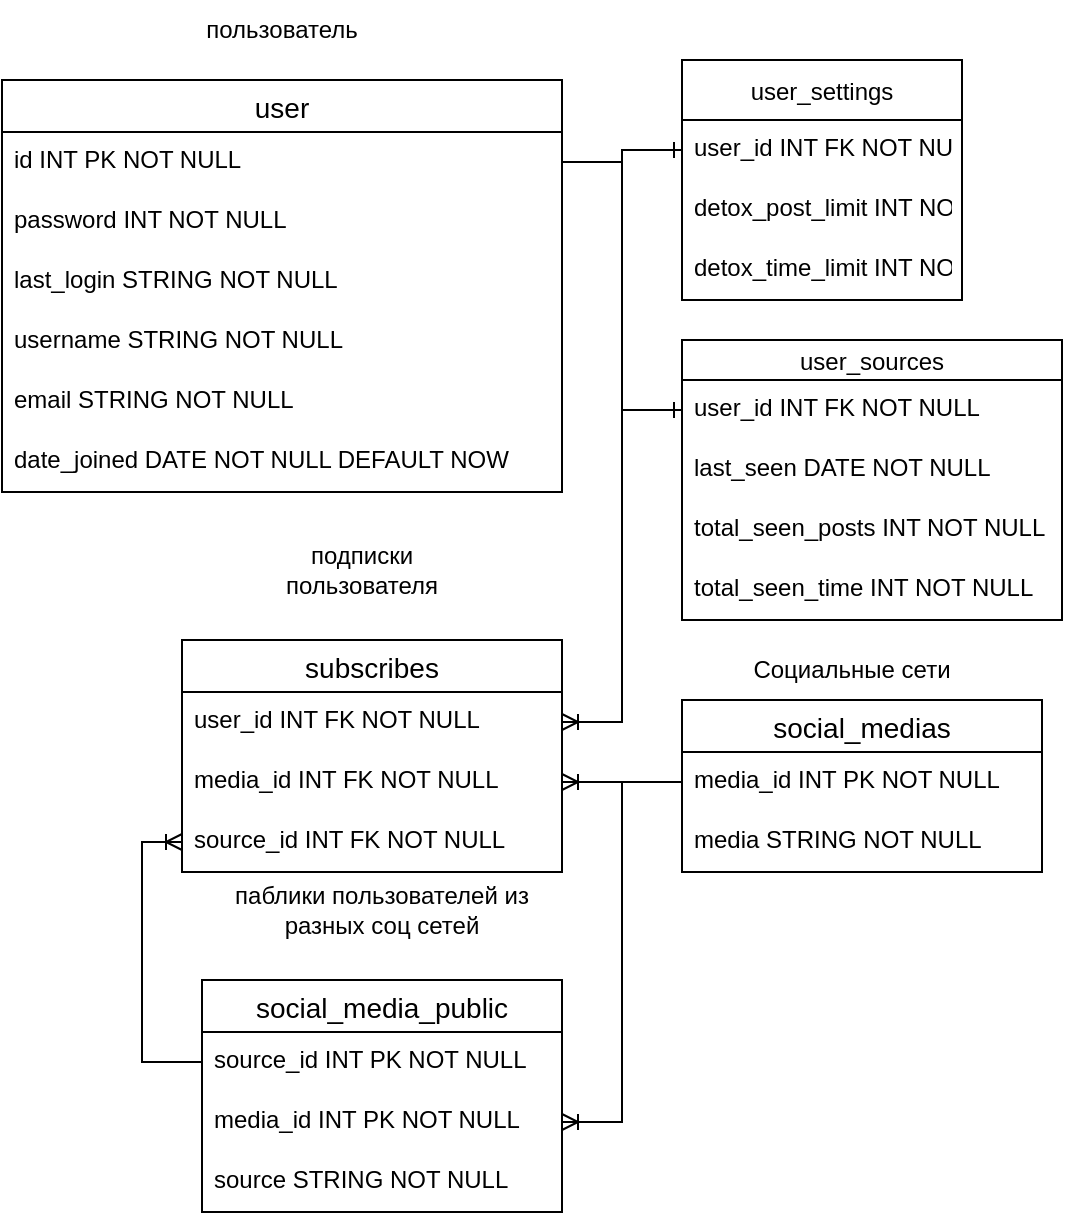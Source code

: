 <mxfile version="15.5.9" type="github">
  <diagram id="w2DOc8TkwTo6bbiOLydq" name="Page-1">
    <mxGraphModel dx="1422" dy="794" grid="1" gridSize="10" guides="1" tooltips="1" connect="1" arrows="1" fold="1" page="1" pageScale="1" pageWidth="850" pageHeight="1100" math="0" shadow="0">
      <root>
        <mxCell id="0" />
        <mxCell id="1" parent="0" />
        <mxCell id="zxJIgjx6jLFjyK5BpzP_-1" value="user" style="swimlane;fontStyle=0;childLayout=stackLayout;horizontal=1;startSize=26;horizontalStack=0;resizeParent=1;resizeParentMax=0;resizeLast=0;collapsible=1;marginBottom=0;align=center;fontSize=14;" parent="1" vertex="1">
          <mxGeometry x="40" y="280" width="280" height="206" as="geometry" />
        </mxCell>
        <mxCell id="zxJIgjx6jLFjyK5BpzP_-2" value="id INT PK NOT NULL" style="text;strokeColor=none;fillColor=none;spacingLeft=4;spacingRight=4;overflow=hidden;rotatable=0;points=[[0,0.5],[1,0.5]];portConstraint=eastwest;fontSize=12;" parent="zxJIgjx6jLFjyK5BpzP_-1" vertex="1">
          <mxGeometry y="26" width="280" height="30" as="geometry" />
        </mxCell>
        <mxCell id="X-FygFUgVCbqnL1oWyxE-11" value="password INT NOT NULL" style="text;strokeColor=none;fillColor=none;spacingLeft=4;spacingRight=4;overflow=hidden;rotatable=0;points=[[0,0.5],[1,0.5]];portConstraint=eastwest;fontSize=12;" parent="zxJIgjx6jLFjyK5BpzP_-1" vertex="1">
          <mxGeometry y="56" width="280" height="30" as="geometry" />
        </mxCell>
        <mxCell id="X-FygFUgVCbqnL1oWyxE-10" value="last_login STRING NOT NULL&#xa;" style="text;strokeColor=none;fillColor=none;spacingLeft=4;spacingRight=4;overflow=hidden;rotatable=0;points=[[0,0.5],[1,0.5]];portConstraint=eastwest;fontSize=12;" parent="zxJIgjx6jLFjyK5BpzP_-1" vertex="1">
          <mxGeometry y="86" width="280" height="30" as="geometry" />
        </mxCell>
        <mxCell id="zxJIgjx6jLFjyK5BpzP_-3" value="username STRING NOT NULL" style="text;strokeColor=none;fillColor=none;spacingLeft=4;spacingRight=4;overflow=hidden;rotatable=0;points=[[0,0.5],[1,0.5]];portConstraint=eastwest;fontSize=12;" parent="zxJIgjx6jLFjyK5BpzP_-1" vertex="1">
          <mxGeometry y="116" width="280" height="30" as="geometry" />
        </mxCell>
        <mxCell id="zxJIgjx6jLFjyK5BpzP_-4" value="email STRING NOT NULL" style="text;strokeColor=none;fillColor=none;spacingLeft=4;spacingRight=4;overflow=hidden;rotatable=0;points=[[0,0.5],[1,0.5]];portConstraint=eastwest;fontSize=12;" parent="zxJIgjx6jLFjyK5BpzP_-1" vertex="1">
          <mxGeometry y="146" width="280" height="30" as="geometry" />
        </mxCell>
        <mxCell id="zxJIgjx6jLFjyK5BpzP_-27" value="date_joined DATE NOT NULL DEFAULT NOW" style="text;strokeColor=none;fillColor=none;spacingLeft=4;spacingRight=4;overflow=hidden;rotatable=0;points=[[0,0.5],[1,0.5]];portConstraint=eastwest;fontSize=12;" parent="zxJIgjx6jLFjyK5BpzP_-1" vertex="1">
          <mxGeometry y="176" width="280" height="30" as="geometry" />
        </mxCell>
        <mxCell id="zxJIgjx6jLFjyK5BpzP_-6" value="subscribes" style="swimlane;fontStyle=0;childLayout=stackLayout;horizontal=1;startSize=26;horizontalStack=0;resizeParent=1;resizeParentMax=0;resizeLast=0;collapsible=1;marginBottom=0;align=center;fontSize=14;" parent="1" vertex="1">
          <mxGeometry x="130" y="560" width="190" height="116" as="geometry" />
        </mxCell>
        <mxCell id="zxJIgjx6jLFjyK5BpzP_-7" value="user_id INT FK NOT NULL" style="text;strokeColor=none;fillColor=none;spacingLeft=4;spacingRight=4;overflow=hidden;rotatable=0;points=[[0,0.5],[1,0.5]];portConstraint=eastwest;fontSize=12;" parent="zxJIgjx6jLFjyK5BpzP_-6" vertex="1">
          <mxGeometry y="26" width="190" height="30" as="geometry" />
        </mxCell>
        <mxCell id="1duIJRZl1IE64JTtZPyA-5" value="media_id INT FK NOT NULL" style="text;strokeColor=none;fillColor=none;spacingLeft=4;spacingRight=4;overflow=hidden;rotatable=0;points=[[0,0.5],[1,0.5]];portConstraint=eastwest;fontSize=12;" parent="zxJIgjx6jLFjyK5BpzP_-6" vertex="1">
          <mxGeometry y="56" width="190" height="30" as="geometry" />
        </mxCell>
        <mxCell id="zxJIgjx6jLFjyK5BpzP_-8" value="source_id INT FK NOT NULL" style="text;strokeColor=none;fillColor=none;spacingLeft=4;spacingRight=4;overflow=hidden;rotatable=0;points=[[0,0.5],[1,0.5]];portConstraint=eastwest;fontSize=12;" parent="zxJIgjx6jLFjyK5BpzP_-6" vertex="1">
          <mxGeometry y="86" width="190" height="30" as="geometry" />
        </mxCell>
        <mxCell id="zxJIgjx6jLFjyK5BpzP_-12" value="" style="edgeStyle=entityRelationEdgeStyle;fontSize=12;html=1;endArrow=ERoneToMany;rounded=0;exitX=1;exitY=0.5;exitDx=0;exitDy=0;" parent="1" source="zxJIgjx6jLFjyK5BpzP_-2" target="zxJIgjx6jLFjyK5BpzP_-7" edge="1">
          <mxGeometry width="100" height="100" relative="1" as="geometry">
            <mxPoint x="370" y="330" as="sourcePoint" />
            <mxPoint x="380" y="590" as="targetPoint" />
          </mxGeometry>
        </mxCell>
        <mxCell id="1duIJRZl1IE64JTtZPyA-1" value="social_medias" style="swimlane;fontStyle=0;childLayout=stackLayout;horizontal=1;startSize=26;horizontalStack=0;resizeParent=1;resizeParentMax=0;resizeLast=0;collapsible=1;marginBottom=0;align=center;fontSize=14;" parent="1" vertex="1">
          <mxGeometry x="380" y="590" width="180" height="86" as="geometry" />
        </mxCell>
        <mxCell id="1duIJRZl1IE64JTtZPyA-2" value="media_id INT PK NOT NULL" style="text;strokeColor=none;fillColor=none;spacingLeft=4;spacingRight=4;overflow=hidden;rotatable=0;points=[[0,0.5],[1,0.5]];portConstraint=eastwest;fontSize=12;" parent="1duIJRZl1IE64JTtZPyA-1" vertex="1">
          <mxGeometry y="26" width="180" height="30" as="geometry" />
        </mxCell>
        <mxCell id="1duIJRZl1IE64JTtZPyA-3" value="media STRING NOT NULL" style="text;strokeColor=none;fillColor=none;spacingLeft=4;spacingRight=4;overflow=hidden;rotatable=0;points=[[0,0.5],[1,0.5]];portConstraint=eastwest;fontSize=12;" parent="1duIJRZl1IE64JTtZPyA-1" vertex="1">
          <mxGeometry y="56" width="180" height="30" as="geometry" />
        </mxCell>
        <mxCell id="1duIJRZl1IE64JTtZPyA-7" value="social_media_public" style="swimlane;fontStyle=0;childLayout=stackLayout;horizontal=1;startSize=26;horizontalStack=0;resizeParent=1;resizeParentMax=0;resizeLast=0;collapsible=1;marginBottom=0;align=center;fontSize=14;" parent="1" vertex="1">
          <mxGeometry x="140" y="730" width="180" height="116" as="geometry" />
        </mxCell>
        <mxCell id="1duIJRZl1IE64JTtZPyA-8" value="source_id INT PK NOT NULL" style="text;strokeColor=none;fillColor=none;spacingLeft=4;spacingRight=4;overflow=hidden;rotatable=0;points=[[0,0.5],[1,0.5]];portConstraint=eastwest;fontSize=12;" parent="1duIJRZl1IE64JTtZPyA-7" vertex="1">
          <mxGeometry y="26" width="180" height="30" as="geometry" />
        </mxCell>
        <mxCell id="X-FygFUgVCbqnL1oWyxE-30" value="media_id INT PK NOT NULL" style="text;strokeColor=none;fillColor=none;spacingLeft=4;spacingRight=4;overflow=hidden;rotatable=0;points=[[0,0.5],[1,0.5]];portConstraint=eastwest;fontSize=12;" parent="1duIJRZl1IE64JTtZPyA-7" vertex="1">
          <mxGeometry y="56" width="180" height="30" as="geometry" />
        </mxCell>
        <mxCell id="1duIJRZl1IE64JTtZPyA-9" value="source STRING NOT NULL" style="text;strokeColor=none;fillColor=none;spacingLeft=4;spacingRight=4;overflow=hidden;rotatable=0;points=[[0,0.5],[1,0.5]];portConstraint=eastwest;fontSize=12;" parent="1duIJRZl1IE64JTtZPyA-7" vertex="1">
          <mxGeometry y="86" width="180" height="30" as="geometry" />
        </mxCell>
        <mxCell id="1duIJRZl1IE64JTtZPyA-15" value="Социальные сети" style="text;html=1;strokeColor=none;fillColor=none;align=center;verticalAlign=middle;whiteSpace=wrap;rounded=0;" parent="1" vertex="1">
          <mxGeometry x="400" y="550" width="130" height="50" as="geometry" />
        </mxCell>
        <mxCell id="1duIJRZl1IE64JTtZPyA-16" value="паблики пользователей из разных соц сетей" style="text;html=1;strokeColor=none;fillColor=none;align=center;verticalAlign=middle;whiteSpace=wrap;rounded=0;" parent="1" vertex="1">
          <mxGeometry x="145" y="670" width="170" height="50" as="geometry" />
        </mxCell>
        <mxCell id="1duIJRZl1IE64JTtZPyA-21" value="подписки пользователя" style="text;html=1;strokeColor=none;fillColor=none;align=center;verticalAlign=middle;whiteSpace=wrap;rounded=0;" parent="1" vertex="1">
          <mxGeometry x="170" y="510" width="100" height="30" as="geometry" />
        </mxCell>
        <mxCell id="1duIJRZl1IE64JTtZPyA-22" value="пользователь" style="text;html=1;strokeColor=none;fillColor=none;align=center;verticalAlign=middle;whiteSpace=wrap;rounded=0;" parent="1" vertex="1">
          <mxGeometry x="135" y="240" width="90" height="30" as="geometry" />
        </mxCell>
        <mxCell id="X-FygFUgVCbqnL1oWyxE-4" value="user_settings" style="swimlane;fontStyle=0;childLayout=stackLayout;horizontal=1;startSize=30;horizontalStack=0;resizeParent=1;resizeParentMax=0;resizeLast=0;collapsible=1;marginBottom=0;" parent="1" vertex="1">
          <mxGeometry x="380" y="270" width="140" height="120" as="geometry" />
        </mxCell>
        <mxCell id="X-FygFUgVCbqnL1oWyxE-21" value="user_id INT FK NOT NULL" style="text;strokeColor=none;fillColor=none;spacingLeft=4;spacingRight=4;overflow=hidden;rotatable=0;points=[[0,0.5],[1,0.5]];portConstraint=eastwest;fontSize=12;" parent="X-FygFUgVCbqnL1oWyxE-4" vertex="1">
          <mxGeometry y="30" width="140" height="30" as="geometry" />
        </mxCell>
        <mxCell id="zxJIgjx6jLFjyK5BpzP_-16" value="detox_post_limit INT NOT NULL" style="text;strokeColor=none;fillColor=none;spacingLeft=4;spacingRight=4;overflow=hidden;rotatable=0;points=[[0,0.5],[1,0.5]];portConstraint=eastwest;fontSize=12;" parent="X-FygFUgVCbqnL1oWyxE-4" vertex="1">
          <mxGeometry y="60" width="140" height="30" as="geometry" />
        </mxCell>
        <mxCell id="zxJIgjx6jLFjyK5BpzP_-18" value="detox_time_limit INT NOT NULL" style="text;strokeColor=none;fillColor=none;spacingLeft=4;spacingRight=4;overflow=hidden;rotatable=0;points=[[0,0.5],[1,0.5]];portConstraint=eastwest;fontSize=12;" parent="X-FygFUgVCbqnL1oWyxE-4" vertex="1">
          <mxGeometry y="90" width="140" height="30" as="geometry" />
        </mxCell>
        <mxCell id="X-FygFUgVCbqnL1oWyxE-15" value="user_sources" style="swimlane;fontStyle=0;childLayout=stackLayout;horizontal=1;startSize=20;horizontalStack=0;resizeParent=1;resizeParentMax=0;resizeLast=0;collapsible=1;marginBottom=0;" parent="1" vertex="1">
          <mxGeometry x="380" y="410" width="190" height="140" as="geometry" />
        </mxCell>
        <mxCell id="X-FygFUgVCbqnL1oWyxE-22" value="user_id INT FK NOT NULL" style="text;strokeColor=none;fillColor=none;spacingLeft=4;spacingRight=4;overflow=hidden;rotatable=0;points=[[0,0.5],[1,0.5]];portConstraint=eastwest;fontSize=12;" parent="X-FygFUgVCbqnL1oWyxE-15" vertex="1">
          <mxGeometry y="20" width="190" height="30" as="geometry" />
        </mxCell>
        <mxCell id="zxJIgjx6jLFjyK5BpzP_-26" value="last_seen DATE NOT NULL" style="text;strokeColor=none;fillColor=none;spacingLeft=4;spacingRight=4;overflow=hidden;rotatable=0;points=[[0,0.5],[1,0.5]];portConstraint=eastwest;fontSize=12;" parent="X-FygFUgVCbqnL1oWyxE-15" vertex="1">
          <mxGeometry y="50" width="190" height="30" as="geometry" />
        </mxCell>
        <mxCell id="zxJIgjx6jLFjyK5BpzP_-28" value="total_seen_posts INT NOT NULL" style="text;strokeColor=none;fillColor=none;spacingLeft=4;spacingRight=4;overflow=hidden;rotatable=0;points=[[0,0.5],[1,0.5]];portConstraint=eastwest;fontSize=12;" parent="X-FygFUgVCbqnL1oWyxE-15" vertex="1">
          <mxGeometry y="80" width="190" height="30" as="geometry" />
        </mxCell>
        <mxCell id="X-FygFUgVCbqnL1oWyxE-20" value="total_seen_time INT NOT NULL" style="text;strokeColor=none;fillColor=none;spacingLeft=4;spacingRight=4;overflow=hidden;rotatable=0;points=[[0,0.5],[1,0.5]];portConstraint=eastwest;fontSize=12;" parent="X-FygFUgVCbqnL1oWyxE-15" vertex="1">
          <mxGeometry y="110" width="190" height="30" as="geometry" />
        </mxCell>
        <mxCell id="X-FygFUgVCbqnL1oWyxE-25" value="" style="edgeStyle=entityRelationEdgeStyle;fontSize=12;html=1;endArrow=ERone;endFill=1;rounded=0;entryX=0;entryY=0.5;entryDx=0;entryDy=0;exitX=1;exitY=0.5;exitDx=0;exitDy=0;" parent="1" source="zxJIgjx6jLFjyK5BpzP_-2" target="X-FygFUgVCbqnL1oWyxE-21" edge="1">
          <mxGeometry width="100" height="100" relative="1" as="geometry">
            <mxPoint x="370" y="660" as="sourcePoint" />
            <mxPoint x="470" y="560" as="targetPoint" />
          </mxGeometry>
        </mxCell>
        <mxCell id="X-FygFUgVCbqnL1oWyxE-27" value="" style="edgeStyle=entityRelationEdgeStyle;fontSize=12;html=1;endArrow=ERone;endFill=1;rounded=0;entryX=0;entryY=0.5;entryDx=0;entryDy=0;exitX=1;exitY=0.5;exitDx=0;exitDy=0;" parent="1" source="zxJIgjx6jLFjyK5BpzP_-2" target="X-FygFUgVCbqnL1oWyxE-22" edge="1">
          <mxGeometry width="100" height="100" relative="1" as="geometry">
            <mxPoint x="330" y="331" as="sourcePoint" />
            <mxPoint x="410" y="335" as="targetPoint" />
          </mxGeometry>
        </mxCell>
        <mxCell id="X-FygFUgVCbqnL1oWyxE-34" value="" style="edgeStyle=entityRelationEdgeStyle;fontSize=12;html=1;endArrow=ERoneToMany;rounded=0;exitX=0;exitY=0.5;exitDx=0;exitDy=0;" parent="1" source="1duIJRZl1IE64JTtZPyA-2" target="1duIJRZl1IE64JTtZPyA-5" edge="1">
          <mxGeometry width="100" height="100" relative="1" as="geometry">
            <mxPoint x="330" y="690" as="sourcePoint" />
            <mxPoint x="470" y="560" as="targetPoint" />
          </mxGeometry>
        </mxCell>
        <mxCell id="X-FygFUgVCbqnL1oWyxE-38" value="" style="edgeStyle=orthogonalEdgeStyle;fontSize=12;html=1;endArrow=ERoneToMany;rounded=0;entryX=0;entryY=0.5;entryDx=0;entryDy=0;exitX=0;exitY=0.5;exitDx=0;exitDy=0;" parent="1" source="1duIJRZl1IE64JTtZPyA-8" target="zxJIgjx6jLFjyK5BpzP_-8" edge="1">
          <mxGeometry width="100" height="100" relative="1" as="geometry">
            <mxPoint x="80" y="770" as="sourcePoint" />
            <mxPoint x="120" y="651" as="targetPoint" />
            <Array as="points">
              <mxPoint x="110" y="771" />
              <mxPoint x="110" y="661" />
            </Array>
          </mxGeometry>
        </mxCell>
        <mxCell id="X-FygFUgVCbqnL1oWyxE-39" value="" style="edgeStyle=entityRelationEdgeStyle;fontSize=12;html=1;endArrow=ERoneToMany;rounded=0;exitX=0;exitY=0.5;exitDx=0;exitDy=0;" parent="1" source="1duIJRZl1IE64JTtZPyA-2" target="X-FygFUgVCbqnL1oWyxE-30" edge="1">
          <mxGeometry width="100" height="100" relative="1" as="geometry">
            <mxPoint x="370" y="660" as="sourcePoint" />
            <mxPoint x="470" y="560" as="targetPoint" />
          </mxGeometry>
        </mxCell>
      </root>
    </mxGraphModel>
  </diagram>
</mxfile>
